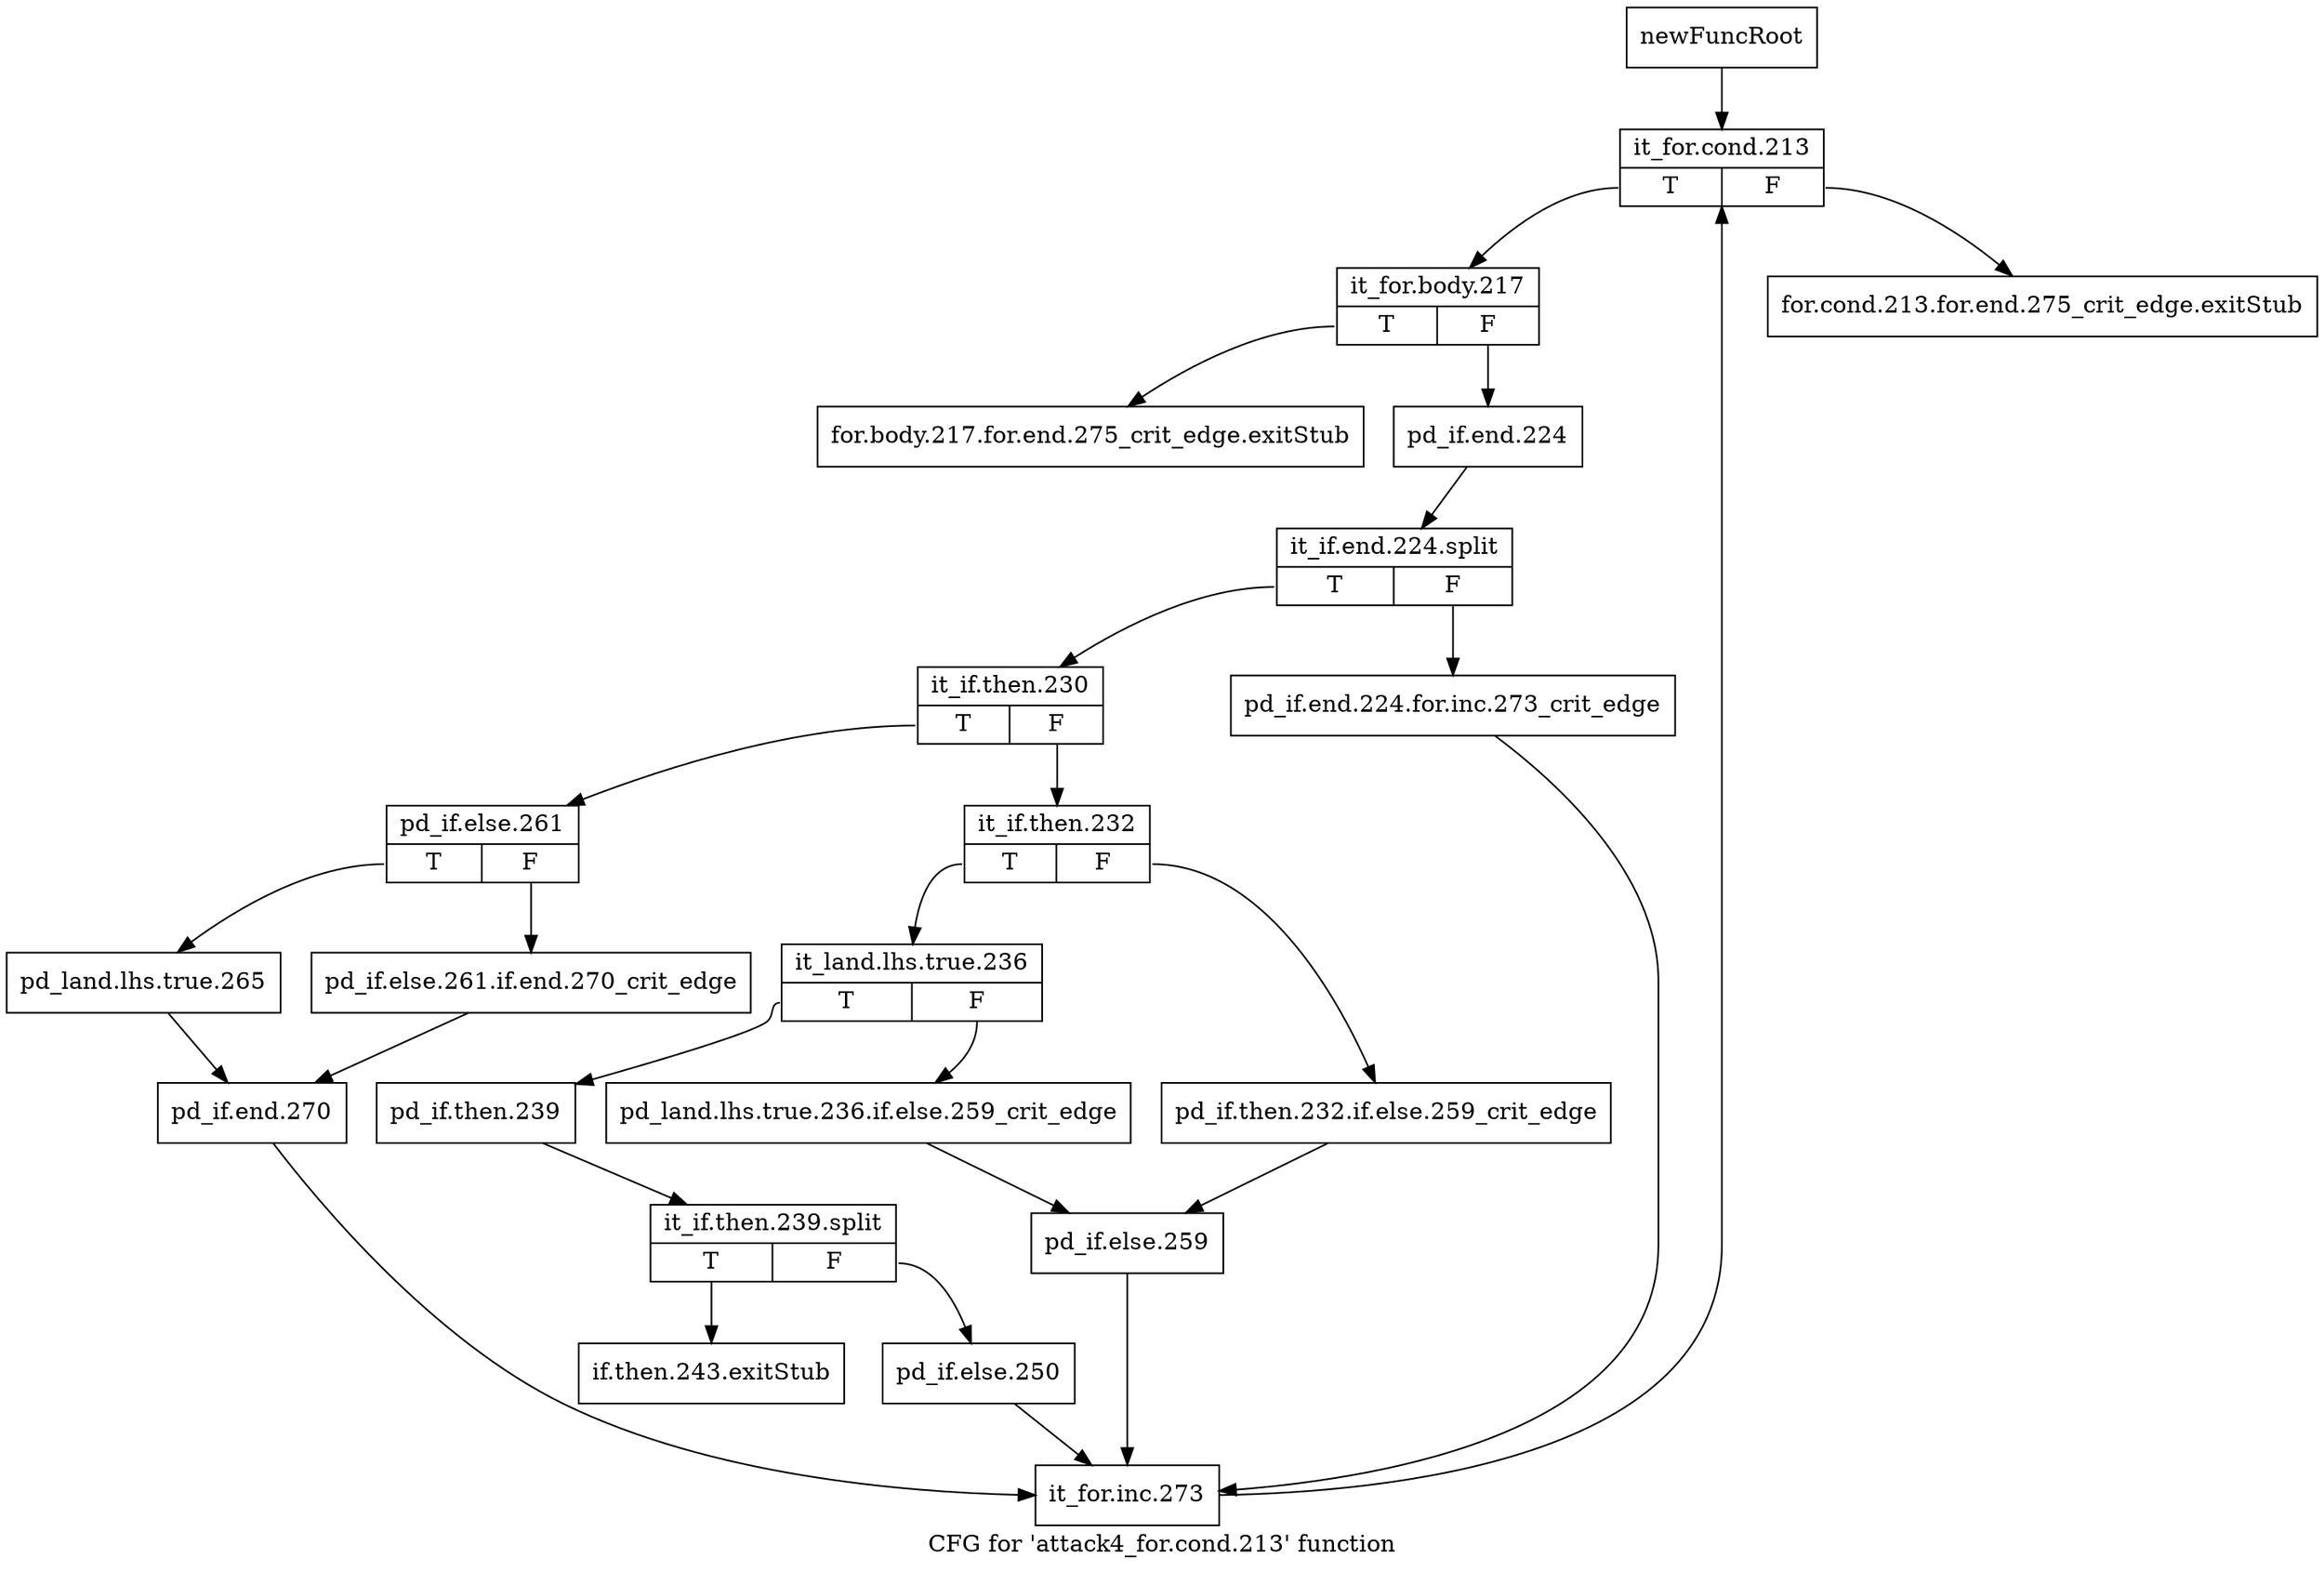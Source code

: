 digraph "CFG for 'attack4_for.cond.213' function" {
	label="CFG for 'attack4_for.cond.213' function";

	Node0x44a6560 [shape=record,label="{newFuncRoot}"];
	Node0x44a6560 -> Node0x44a66a0;
	Node0x44a65b0 [shape=record,label="{for.cond.213.for.end.275_crit_edge.exitStub}"];
	Node0x44a6600 [shape=record,label="{for.body.217.for.end.275_crit_edge.exitStub}"];
	Node0x44a6650 [shape=record,label="{if.then.243.exitStub}"];
	Node0x44a66a0 [shape=record,label="{it_for.cond.213|{<s0>T|<s1>F}}"];
	Node0x44a66a0:s0 -> Node0x44a66f0;
	Node0x44a66a0:s1 -> Node0x44a65b0;
	Node0x44a66f0 [shape=record,label="{it_for.body.217|{<s0>T|<s1>F}}"];
	Node0x44a66f0:s0 -> Node0x44a6600;
	Node0x44a66f0:s1 -> Node0x44a6740;
	Node0x44a6740 [shape=record,label="{pd_if.end.224}"];
	Node0x44a6740 -> Node0x50b7e00;
	Node0x50b7e00 [shape=record,label="{it_if.end.224.split|{<s0>T|<s1>F}}"];
	Node0x50b7e00:s0 -> Node0x44a67e0;
	Node0x50b7e00:s1 -> Node0x44a6790;
	Node0x44a6790 [shape=record,label="{pd_if.end.224.for.inc.273_crit_edge}"];
	Node0x44a6790 -> Node0x44a6ba0;
	Node0x44a67e0 [shape=record,label="{it_if.then.230|{<s0>T|<s1>F}}"];
	Node0x44a67e0:s0 -> Node0x44a6a60;
	Node0x44a67e0:s1 -> Node0x44a6830;
	Node0x44a6830 [shape=record,label="{it_if.then.232|{<s0>T|<s1>F}}"];
	Node0x44a6830:s0 -> Node0x44a68d0;
	Node0x44a6830:s1 -> Node0x44a6880;
	Node0x44a6880 [shape=record,label="{pd_if.then.232.if.else.259_crit_edge}"];
	Node0x44a6880 -> Node0x44a6970;
	Node0x44a68d0 [shape=record,label="{it_land.lhs.true.236|{<s0>T|<s1>F}}"];
	Node0x44a68d0:s0 -> Node0x44a69c0;
	Node0x44a68d0:s1 -> Node0x44a6920;
	Node0x44a6920 [shape=record,label="{pd_land.lhs.true.236.if.else.259_crit_edge}"];
	Node0x44a6920 -> Node0x44a6970;
	Node0x44a6970 [shape=record,label="{pd_if.else.259}"];
	Node0x44a6970 -> Node0x44a6ba0;
	Node0x44a69c0 [shape=record,label="{pd_if.then.239}"];
	Node0x44a69c0 -> Node0x5378770;
	Node0x5378770 [shape=record,label="{it_if.then.239.split|{<s0>T|<s1>F}}"];
	Node0x5378770:s0 -> Node0x44a6650;
	Node0x5378770:s1 -> Node0x44a6a10;
	Node0x44a6a10 [shape=record,label="{pd_if.else.250}"];
	Node0x44a6a10 -> Node0x44a6ba0;
	Node0x44a6a60 [shape=record,label="{pd_if.else.261|{<s0>T|<s1>F}}"];
	Node0x44a6a60:s0 -> Node0x44a6b00;
	Node0x44a6a60:s1 -> Node0x44a6ab0;
	Node0x44a6ab0 [shape=record,label="{pd_if.else.261.if.end.270_crit_edge}"];
	Node0x44a6ab0 -> Node0x44a6b50;
	Node0x44a6b00 [shape=record,label="{pd_land.lhs.true.265}"];
	Node0x44a6b00 -> Node0x44a6b50;
	Node0x44a6b50 [shape=record,label="{pd_if.end.270}"];
	Node0x44a6b50 -> Node0x44a6ba0;
	Node0x44a6ba0 [shape=record,label="{it_for.inc.273}"];
	Node0x44a6ba0 -> Node0x44a66a0;
}
